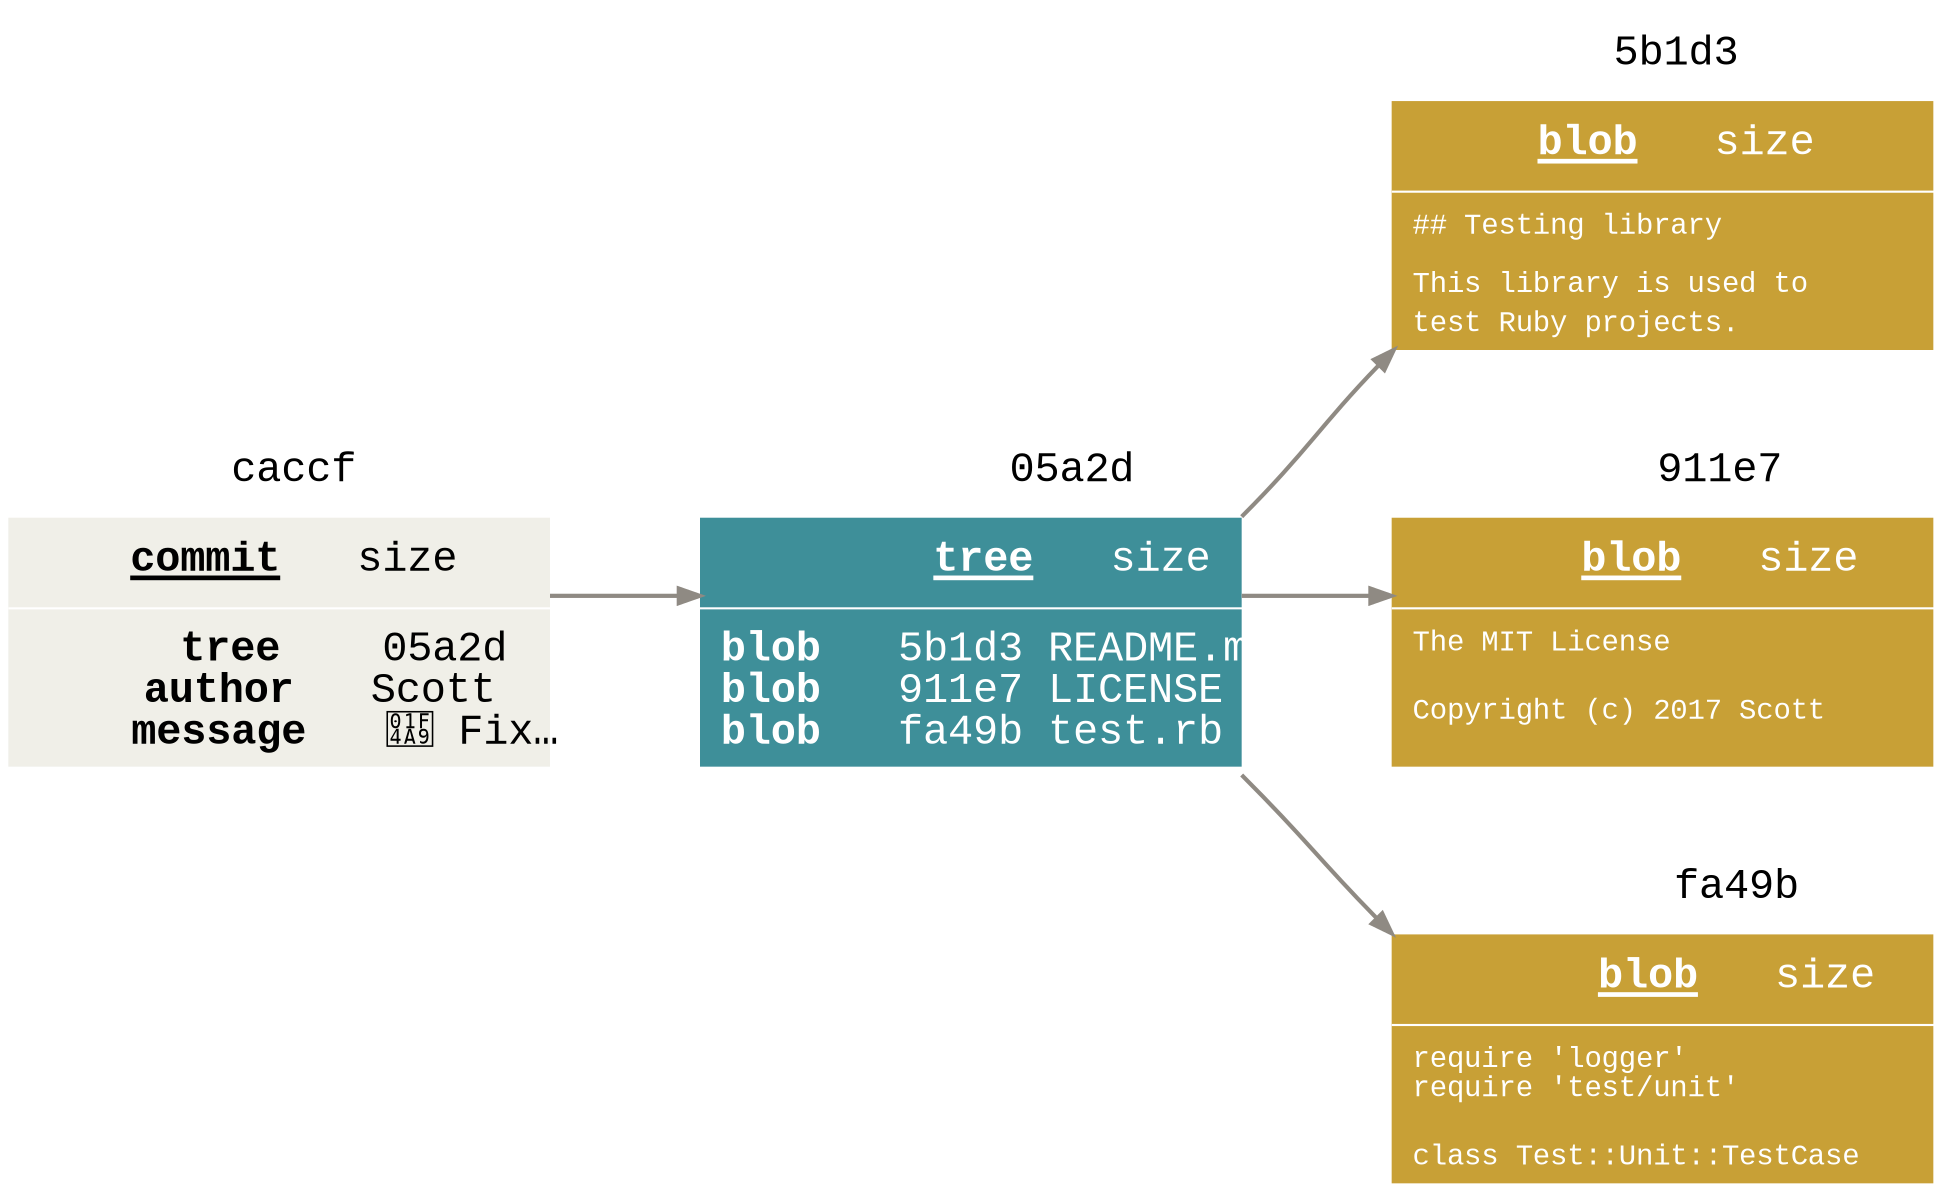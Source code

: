 digraph Git {
  bgcolor="transparent"

  rankdir=LR
  ranksep=1
  nodesep=.5

  edge [color="#8f8a83"
        penwidth=2
        dir="forward"]
  node [shape=box
        fontname="Menlo, Monaco, Consolas, Lucida Console, Courier New, monospace"
        fontsize=20
        margin="0,0"
        penwidth=0]

  node [fontcolor="#000000"
        fillcolor="transparent"]
  commit [label=<
    <table cellspacing="0"
           cellpadding="10"
           color="white"
           border="0"
           bgcolor="#f0efe8"
           fixedsize="true"
           width="260"
           height="164">
      <tr>
        <td border="1"
            width="260"
            bgcolor="white"><font color="black">caccf</font></td>
      </tr>
      <tr>
        <td border="1"
            sides="b"><u><b>commit</b></u>   size</td>
      </tr>
      <tr>
        <td align="center"
            balign="center"><b>    tree</b>    05a2d<br />
  <b>author</b>   Scott<br />
 <b>   message</b>   💩 Fix…</td>
      </tr>
    </table>
    >]

  node [fontcolor="#ffffff"
        fillcolor="transparent"]
  tree [label=<
    <table cellspacing="0"
           cellpadding="10"
           color="white"
           border="0"
           bgcolor="#3e8f99"
           fixedsize="true"
           width="260"
           height="164">
      <tr>
        <td border="1"
            width="260"
            bgcolor="white"><font color="black">05a2d</font></td>
      </tr>
      <tr>
        <td border="1"
            sides="b"
            port="port_n"><u><b>tree</b></u>   size</td>
      </tr>
      <tr>
        <td align="left"
            balign="left"
            port="port_s"><b>blob</b>   5b1d3 README.md<br />
<b>blob</b>   911e7 LICENSE<br />
<b>blob</b>   fa49b test.rb
        </td>
      </tr>
    </table>
    >]

  node [fontcolor="#ffffff"
        fillcolor="transparent"]
  blob1 [label=<
    <table cellspacing="0"
           cellpadding="10"
           color="white"
           border="0"
           bgcolor="#c8a036"
           fixedsize="true"
           width="260"
           height="164">
      <tr>
        <td border="1"
            width="260"
            bgcolor="white"><font color="black">5b1d3</font></td>
      </tr>
      <tr>
        <td border="1"
            sides="b"><b><u>blob</u></b>   size</td>
      </tr>
      <tr>
        <td align="left"
            balign="left"><font point-size="14">## Testing library<br />
<br />
This library is used to<br />
test Ruby projects.</font>
        </td>
      </tr>
    </table>
    >]

  blob2 [label=<
    <table cellspacing="0"
           cellpadding="10"
           color="white"
           border="0"
           bgcolor="#c8a036"
           fixedsize="true"
           width="260"
           height="164">
      <tr>
        <td border="1"
            width="260"
            bgcolor="white"><font color="black">911e7</font></td>
      </tr>
      <tr>
        <td border="1"
            sides="b"><b><u>blob</u></b>   size</td>
      </tr>
      <tr>
        <td align="left"
            balign="left"><font point-size="14">The MIT License<br />
<br />
Copyright (c) 2017 Scott</font>
        </td>
      </tr>
    </table>
    >]

  blob3 [label=<
    <table cellspacing="0"
           cellpadding="10"
           color="white"
           border="0"
           bgcolor="#c8a036"
           fixedsize="true"
           width="260"
           height="164">
      <tr>
        <td border="1"
            width="260"
            bgcolor="white"><font color="black">fa49b</font></td>
      </tr>
      <tr>
        <td border="1"
            sides="b"
            port="port"><b><u>blob</u></b>   size</td>
      </tr>
      <tr>
        <td align="left"
            balign="left"><font point-size="14">require 'logger'<br />
require 'test/unit'<br />
<br />
class Test::Unit::TestCase</font>
        </td>
      </tr>
    </table>
    >]

  commit -> tree
  tree:port_n:ne -> blob1:sw
  tree:e -> blob2
  tree:port_s:se -> blob3:port:nw
}
